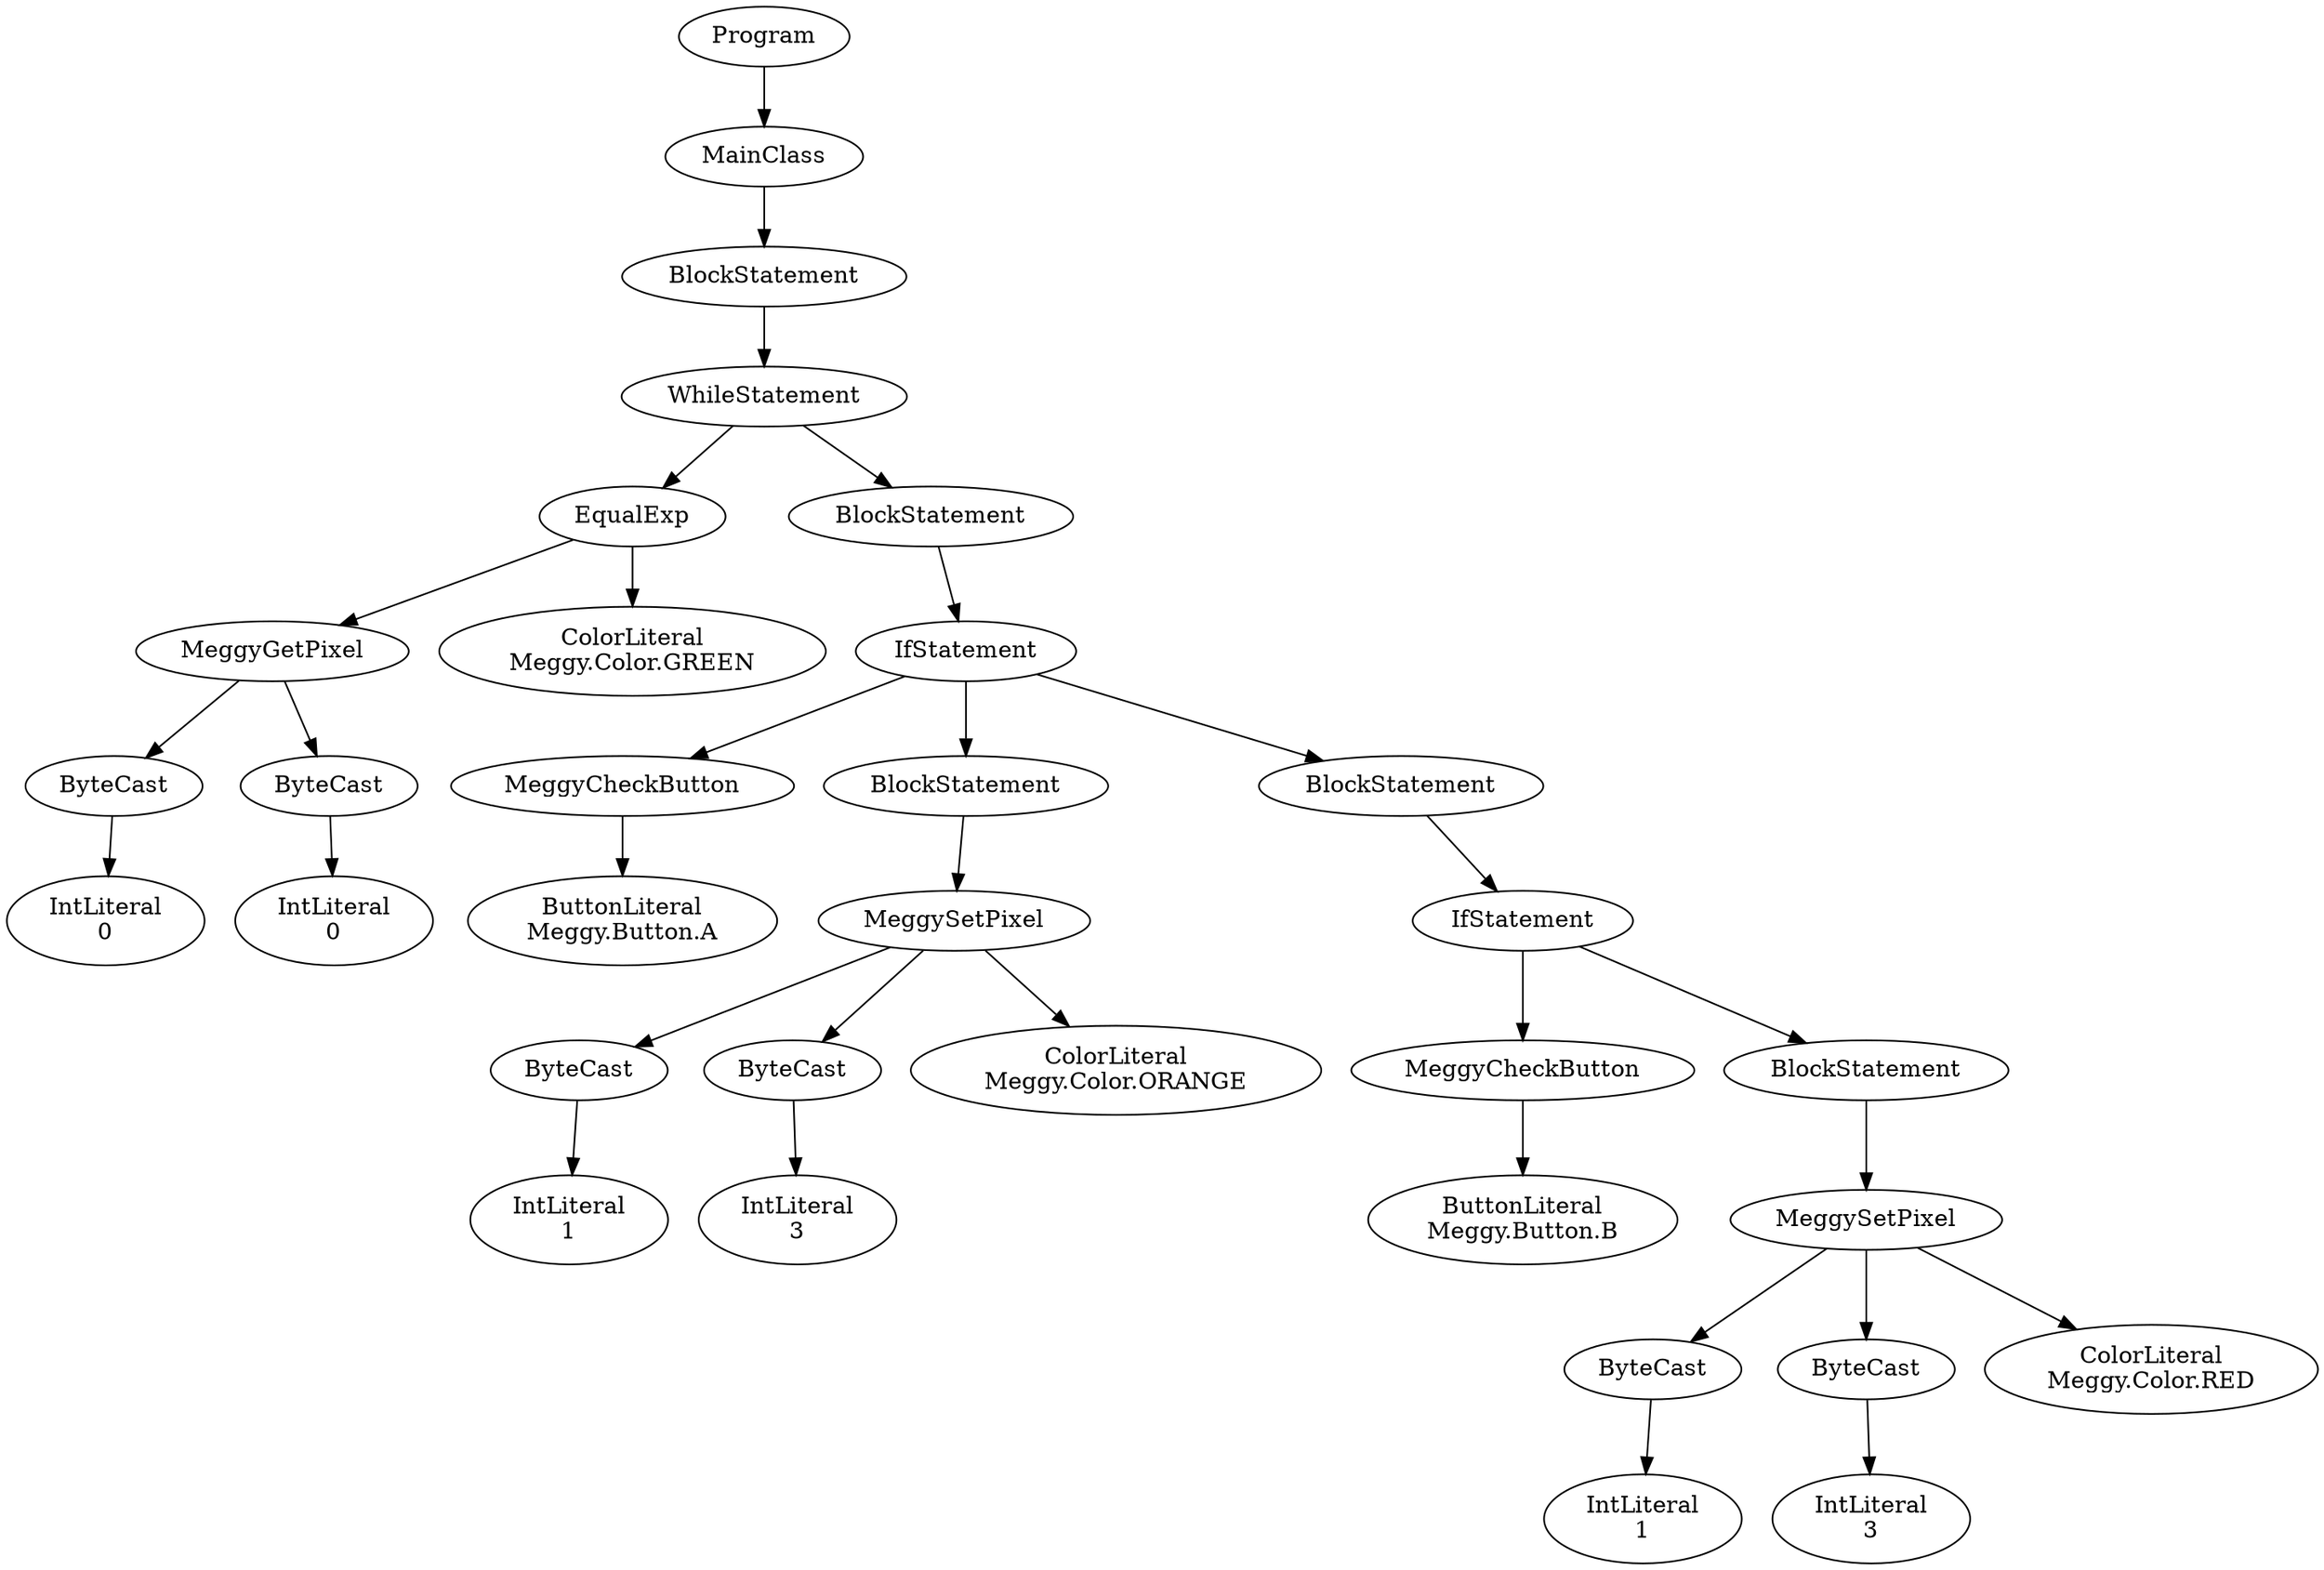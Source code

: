 digraph ASTGraph {
0 [ label="Program" ];
1 [ label="MainClass" ];
0 -> 1
2 [ label="BlockStatement" ];
1 -> 2
3 [ label="WhileStatement" ];
2 -> 3
4 [ label="EqualExp" ];
3 -> 4
5 [ label="MeggyGetPixel" ];
4 -> 5
6 [ label="ByteCast" ];
5 -> 6
7 [ label="IntLiteral\n0" ];
6 -> 7
8 [ label="ByteCast" ];
5 -> 8
9 [ label="IntLiteral\n0" ];
8 -> 9
10 [ label="ColorLiteral\nMeggy.Color.GREEN" ];
4 -> 10
11 [ label="BlockStatement" ];
3 -> 11
12 [ label="IfStatement" ];
11 -> 12
13 [ label="MeggyCheckButton" ];
12 -> 13
14 [ label="ButtonLiteral\nMeggy.Button.A" ];
13 -> 14
15 [ label="BlockStatement" ];
12 -> 15
16 [ label="MeggySetPixel" ];
15 -> 16
17 [ label="ByteCast" ];
16 -> 17
18 [ label="IntLiteral\n1" ];
17 -> 18
19 [ label="ByteCast" ];
16 -> 19
20 [ label="IntLiteral\n3" ];
19 -> 20
21 [ label="ColorLiteral\nMeggy.Color.ORANGE" ];
16 -> 21
22 [ label="BlockStatement" ];
12 -> 22
23 [ label="IfStatement" ];
22 -> 23
24 [ label="MeggyCheckButton" ];
23 -> 24
25 [ label="ButtonLiteral\nMeggy.Button.B" ];
24 -> 25
26 [ label="BlockStatement" ];
23 -> 26
27 [ label="MeggySetPixel" ];
26 -> 27
28 [ label="ByteCast" ];
27 -> 28
29 [ label="IntLiteral\n1" ];
28 -> 29
30 [ label="ByteCast" ];
27 -> 30
31 [ label="IntLiteral\n3" ];
30 -> 31
32 [ label="ColorLiteral\nMeggy.Color.RED" ];
27 -> 32
}
